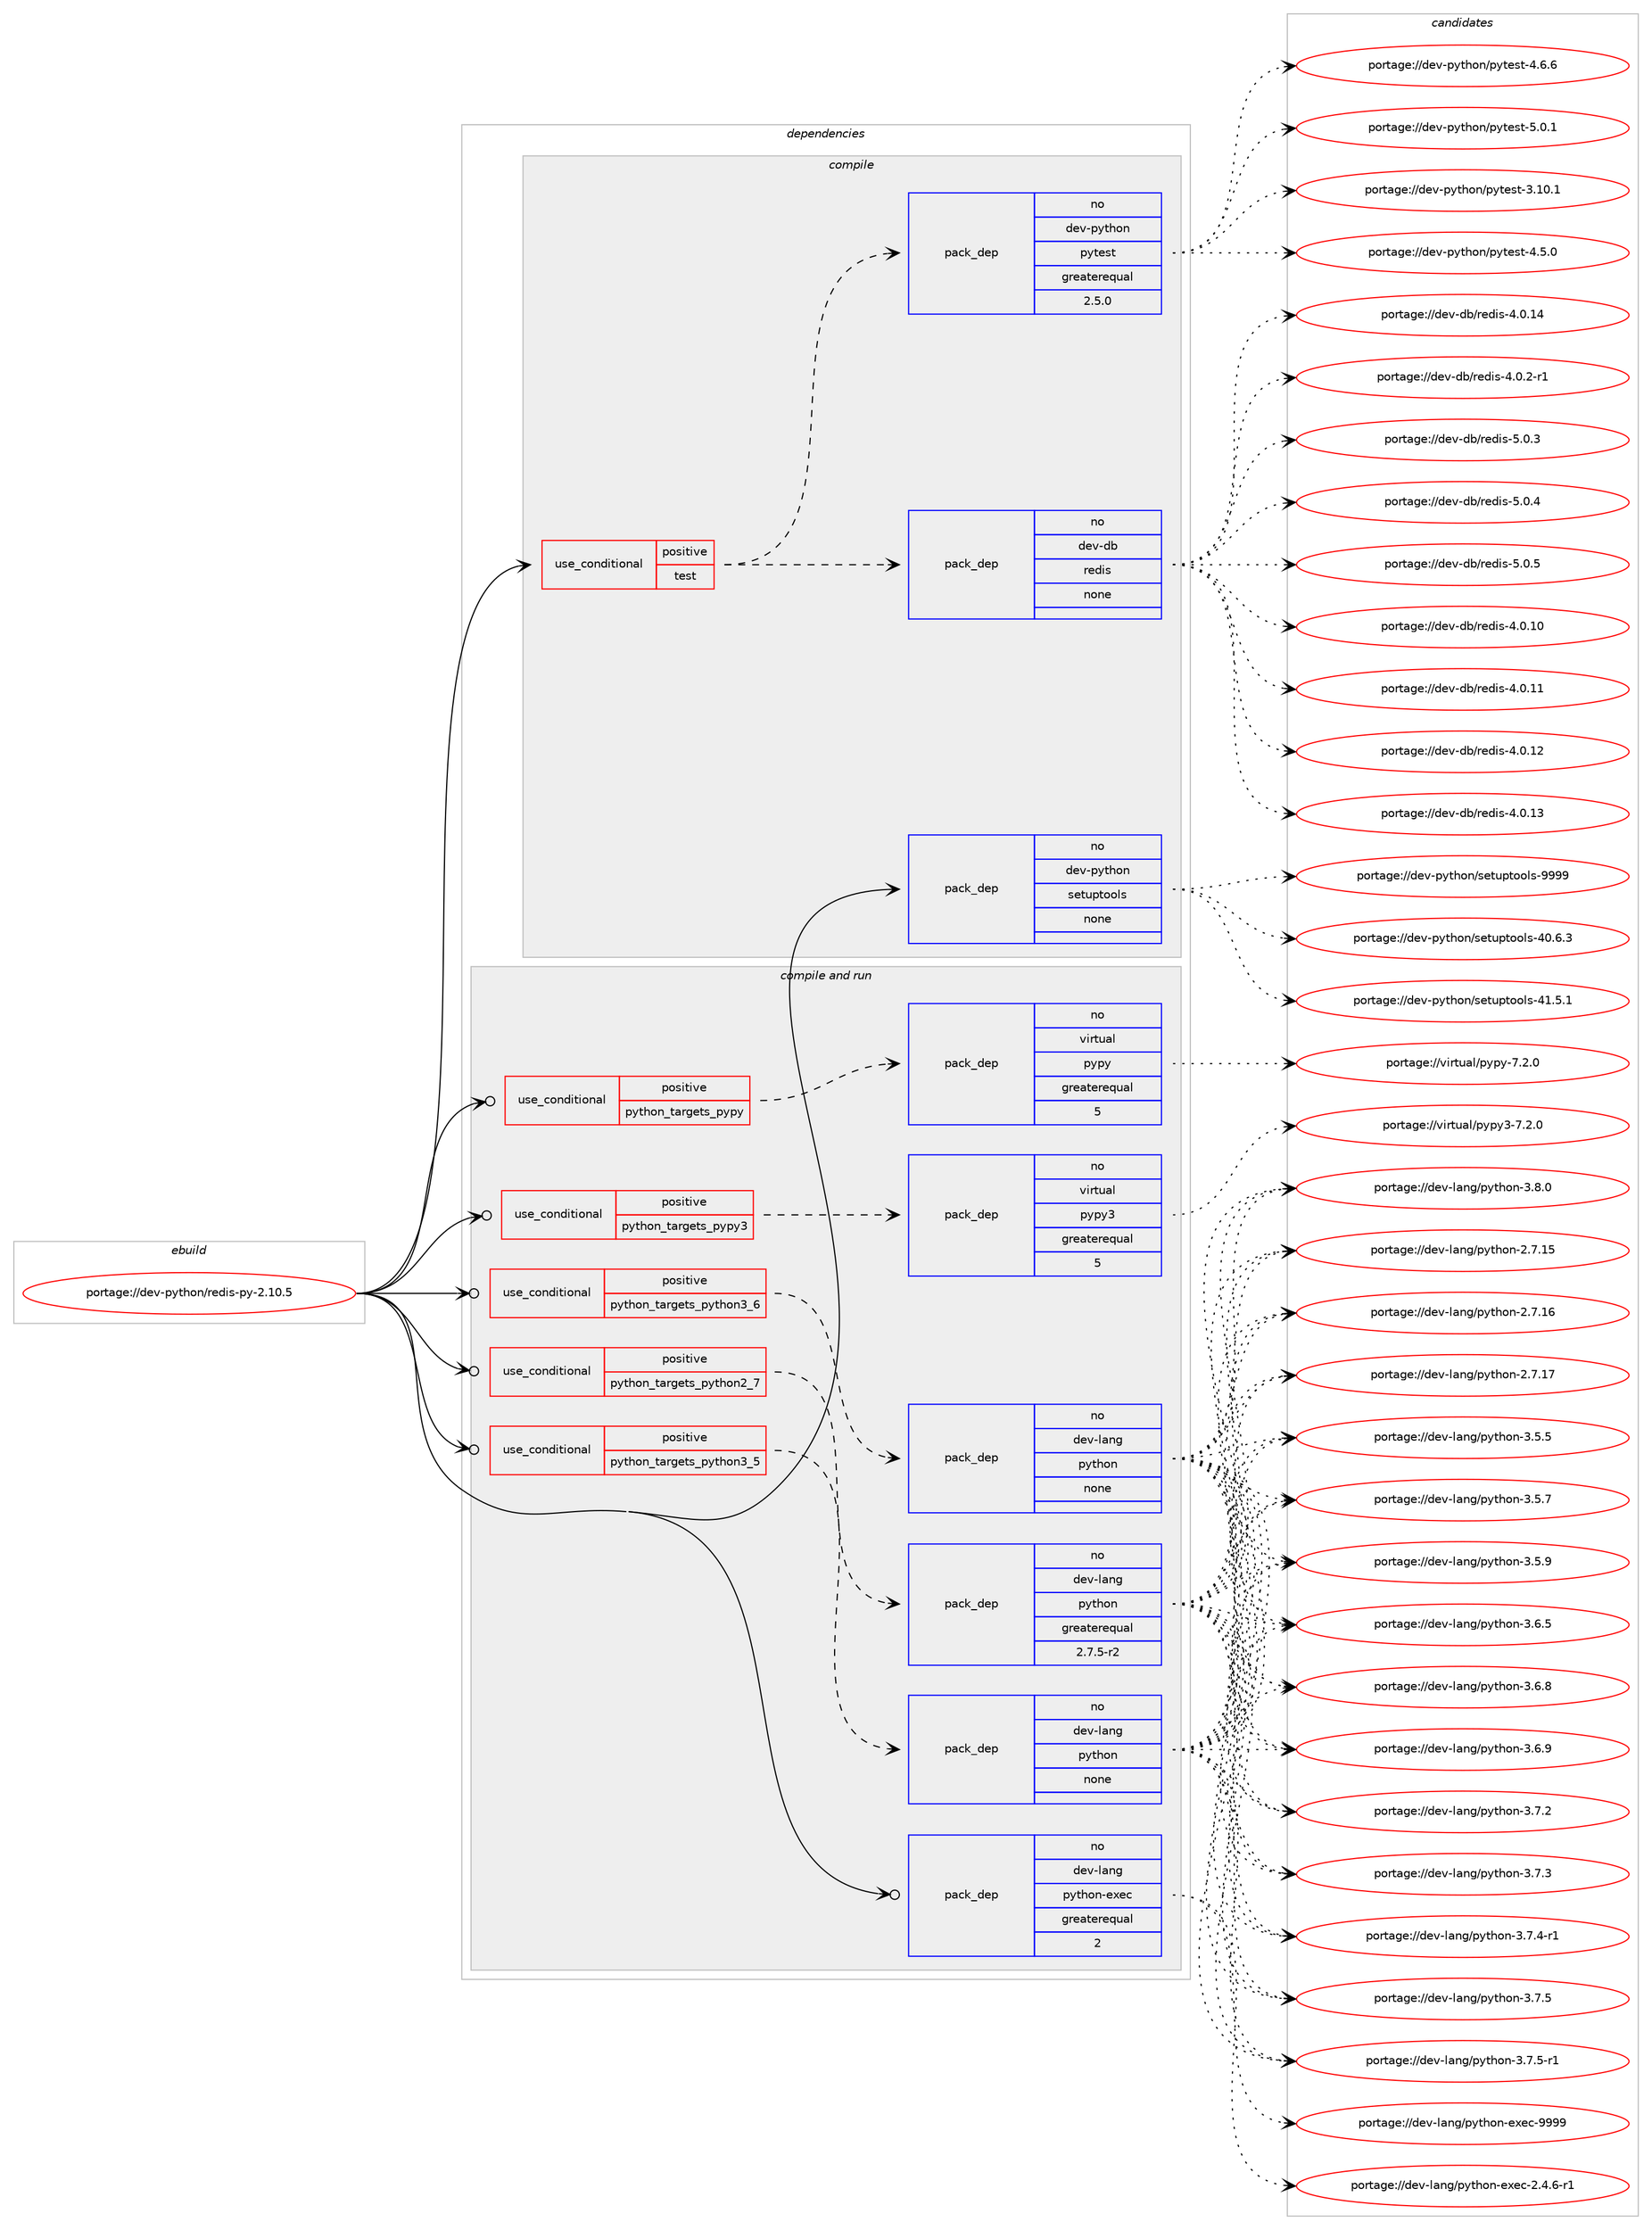 digraph prolog {

# *************
# Graph options
# *************

newrank=true;
concentrate=true;
compound=true;
graph [rankdir=LR,fontname=Helvetica,fontsize=10,ranksep=1.5];#, ranksep=2.5, nodesep=0.2];
edge  [arrowhead=vee];
node  [fontname=Helvetica,fontsize=10];

# **********
# The ebuild
# **********

subgraph cluster_leftcol {
color=gray;
rank=same;
label=<<i>ebuild</i>>;
id [label="portage://dev-python/redis-py-2.10.5", color=red, width=4, href="../dev-python/redis-py-2.10.5.svg"];
}

# ****************
# The dependencies
# ****************

subgraph cluster_midcol {
color=gray;
label=<<i>dependencies</i>>;
subgraph cluster_compile {
fillcolor="#eeeeee";
style=filled;
label=<<i>compile</i>>;
subgraph cond37795 {
dependency169791 [label=<<TABLE BORDER="0" CELLBORDER="1" CELLSPACING="0" CELLPADDING="4"><TR><TD ROWSPAN="3" CELLPADDING="10">use_conditional</TD></TR><TR><TD>positive</TD></TR><TR><TD>test</TD></TR></TABLE>>, shape=none, color=red];
subgraph pack128595 {
dependency169792 [label=<<TABLE BORDER="0" CELLBORDER="1" CELLSPACING="0" CELLPADDING="4" WIDTH="220"><TR><TD ROWSPAN="6" CELLPADDING="30">pack_dep</TD></TR><TR><TD WIDTH="110">no</TD></TR><TR><TD>dev-db</TD></TR><TR><TD>redis</TD></TR><TR><TD>none</TD></TR><TR><TD></TD></TR></TABLE>>, shape=none, color=blue];
}
dependency169791:e -> dependency169792:w [weight=20,style="dashed",arrowhead="vee"];
subgraph pack128596 {
dependency169793 [label=<<TABLE BORDER="0" CELLBORDER="1" CELLSPACING="0" CELLPADDING="4" WIDTH="220"><TR><TD ROWSPAN="6" CELLPADDING="30">pack_dep</TD></TR><TR><TD WIDTH="110">no</TD></TR><TR><TD>dev-python</TD></TR><TR><TD>pytest</TD></TR><TR><TD>greaterequal</TD></TR><TR><TD>2.5.0</TD></TR></TABLE>>, shape=none, color=blue];
}
dependency169791:e -> dependency169793:w [weight=20,style="dashed",arrowhead="vee"];
}
id:e -> dependency169791:w [weight=20,style="solid",arrowhead="vee"];
subgraph pack128597 {
dependency169794 [label=<<TABLE BORDER="0" CELLBORDER="1" CELLSPACING="0" CELLPADDING="4" WIDTH="220"><TR><TD ROWSPAN="6" CELLPADDING="30">pack_dep</TD></TR><TR><TD WIDTH="110">no</TD></TR><TR><TD>dev-python</TD></TR><TR><TD>setuptools</TD></TR><TR><TD>none</TD></TR><TR><TD></TD></TR></TABLE>>, shape=none, color=blue];
}
id:e -> dependency169794:w [weight=20,style="solid",arrowhead="vee"];
}
subgraph cluster_compileandrun {
fillcolor="#eeeeee";
style=filled;
label=<<i>compile and run</i>>;
subgraph cond37796 {
dependency169795 [label=<<TABLE BORDER="0" CELLBORDER="1" CELLSPACING="0" CELLPADDING="4"><TR><TD ROWSPAN="3" CELLPADDING="10">use_conditional</TD></TR><TR><TD>positive</TD></TR><TR><TD>python_targets_pypy</TD></TR></TABLE>>, shape=none, color=red];
subgraph pack128598 {
dependency169796 [label=<<TABLE BORDER="0" CELLBORDER="1" CELLSPACING="0" CELLPADDING="4" WIDTH="220"><TR><TD ROWSPAN="6" CELLPADDING="30">pack_dep</TD></TR><TR><TD WIDTH="110">no</TD></TR><TR><TD>virtual</TD></TR><TR><TD>pypy</TD></TR><TR><TD>greaterequal</TD></TR><TR><TD>5</TD></TR></TABLE>>, shape=none, color=blue];
}
dependency169795:e -> dependency169796:w [weight=20,style="dashed",arrowhead="vee"];
}
id:e -> dependency169795:w [weight=20,style="solid",arrowhead="odotvee"];
subgraph cond37797 {
dependency169797 [label=<<TABLE BORDER="0" CELLBORDER="1" CELLSPACING="0" CELLPADDING="4"><TR><TD ROWSPAN="3" CELLPADDING="10">use_conditional</TD></TR><TR><TD>positive</TD></TR><TR><TD>python_targets_pypy3</TD></TR></TABLE>>, shape=none, color=red];
subgraph pack128599 {
dependency169798 [label=<<TABLE BORDER="0" CELLBORDER="1" CELLSPACING="0" CELLPADDING="4" WIDTH="220"><TR><TD ROWSPAN="6" CELLPADDING="30">pack_dep</TD></TR><TR><TD WIDTH="110">no</TD></TR><TR><TD>virtual</TD></TR><TR><TD>pypy3</TD></TR><TR><TD>greaterequal</TD></TR><TR><TD>5</TD></TR></TABLE>>, shape=none, color=blue];
}
dependency169797:e -> dependency169798:w [weight=20,style="dashed",arrowhead="vee"];
}
id:e -> dependency169797:w [weight=20,style="solid",arrowhead="odotvee"];
subgraph cond37798 {
dependency169799 [label=<<TABLE BORDER="0" CELLBORDER="1" CELLSPACING="0" CELLPADDING="4"><TR><TD ROWSPAN="3" CELLPADDING="10">use_conditional</TD></TR><TR><TD>positive</TD></TR><TR><TD>python_targets_python2_7</TD></TR></TABLE>>, shape=none, color=red];
subgraph pack128600 {
dependency169800 [label=<<TABLE BORDER="0" CELLBORDER="1" CELLSPACING="0" CELLPADDING="4" WIDTH="220"><TR><TD ROWSPAN="6" CELLPADDING="30">pack_dep</TD></TR><TR><TD WIDTH="110">no</TD></TR><TR><TD>dev-lang</TD></TR><TR><TD>python</TD></TR><TR><TD>greaterequal</TD></TR><TR><TD>2.7.5-r2</TD></TR></TABLE>>, shape=none, color=blue];
}
dependency169799:e -> dependency169800:w [weight=20,style="dashed",arrowhead="vee"];
}
id:e -> dependency169799:w [weight=20,style="solid",arrowhead="odotvee"];
subgraph cond37799 {
dependency169801 [label=<<TABLE BORDER="0" CELLBORDER="1" CELLSPACING="0" CELLPADDING="4"><TR><TD ROWSPAN="3" CELLPADDING="10">use_conditional</TD></TR><TR><TD>positive</TD></TR><TR><TD>python_targets_python3_5</TD></TR></TABLE>>, shape=none, color=red];
subgraph pack128601 {
dependency169802 [label=<<TABLE BORDER="0" CELLBORDER="1" CELLSPACING="0" CELLPADDING="4" WIDTH="220"><TR><TD ROWSPAN="6" CELLPADDING="30">pack_dep</TD></TR><TR><TD WIDTH="110">no</TD></TR><TR><TD>dev-lang</TD></TR><TR><TD>python</TD></TR><TR><TD>none</TD></TR><TR><TD></TD></TR></TABLE>>, shape=none, color=blue];
}
dependency169801:e -> dependency169802:w [weight=20,style="dashed",arrowhead="vee"];
}
id:e -> dependency169801:w [weight=20,style="solid",arrowhead="odotvee"];
subgraph cond37800 {
dependency169803 [label=<<TABLE BORDER="0" CELLBORDER="1" CELLSPACING="0" CELLPADDING="4"><TR><TD ROWSPAN="3" CELLPADDING="10">use_conditional</TD></TR><TR><TD>positive</TD></TR><TR><TD>python_targets_python3_6</TD></TR></TABLE>>, shape=none, color=red];
subgraph pack128602 {
dependency169804 [label=<<TABLE BORDER="0" CELLBORDER="1" CELLSPACING="0" CELLPADDING="4" WIDTH="220"><TR><TD ROWSPAN="6" CELLPADDING="30">pack_dep</TD></TR><TR><TD WIDTH="110">no</TD></TR><TR><TD>dev-lang</TD></TR><TR><TD>python</TD></TR><TR><TD>none</TD></TR><TR><TD></TD></TR></TABLE>>, shape=none, color=blue];
}
dependency169803:e -> dependency169804:w [weight=20,style="dashed",arrowhead="vee"];
}
id:e -> dependency169803:w [weight=20,style="solid",arrowhead="odotvee"];
subgraph pack128603 {
dependency169805 [label=<<TABLE BORDER="0" CELLBORDER="1" CELLSPACING="0" CELLPADDING="4" WIDTH="220"><TR><TD ROWSPAN="6" CELLPADDING="30">pack_dep</TD></TR><TR><TD WIDTH="110">no</TD></TR><TR><TD>dev-lang</TD></TR><TR><TD>python-exec</TD></TR><TR><TD>greaterequal</TD></TR><TR><TD>2</TD></TR></TABLE>>, shape=none, color=blue];
}
id:e -> dependency169805:w [weight=20,style="solid",arrowhead="odotvee"];
}
subgraph cluster_run {
fillcolor="#eeeeee";
style=filled;
label=<<i>run</i>>;
}
}

# **************
# The candidates
# **************

subgraph cluster_choices {
rank=same;
color=gray;
label=<<i>candidates</i>>;

subgraph choice128595 {
color=black;
nodesep=1;
choiceportage10010111845100984711410110010511545524648464948 [label="portage://dev-db/redis-4.0.10", color=red, width=4,href="../dev-db/redis-4.0.10.svg"];
choiceportage10010111845100984711410110010511545524648464949 [label="portage://dev-db/redis-4.0.11", color=red, width=4,href="../dev-db/redis-4.0.11.svg"];
choiceportage10010111845100984711410110010511545524648464950 [label="portage://dev-db/redis-4.0.12", color=red, width=4,href="../dev-db/redis-4.0.12.svg"];
choiceportage10010111845100984711410110010511545524648464951 [label="portage://dev-db/redis-4.0.13", color=red, width=4,href="../dev-db/redis-4.0.13.svg"];
choiceportage10010111845100984711410110010511545524648464952 [label="portage://dev-db/redis-4.0.14", color=red, width=4,href="../dev-db/redis-4.0.14.svg"];
choiceportage1001011184510098471141011001051154552464846504511449 [label="portage://dev-db/redis-4.0.2-r1", color=red, width=4,href="../dev-db/redis-4.0.2-r1.svg"];
choiceportage100101118451009847114101100105115455346484651 [label="portage://dev-db/redis-5.0.3", color=red, width=4,href="../dev-db/redis-5.0.3.svg"];
choiceportage100101118451009847114101100105115455346484652 [label="portage://dev-db/redis-5.0.4", color=red, width=4,href="../dev-db/redis-5.0.4.svg"];
choiceportage100101118451009847114101100105115455346484653 [label="portage://dev-db/redis-5.0.5", color=red, width=4,href="../dev-db/redis-5.0.5.svg"];
dependency169792:e -> choiceportage10010111845100984711410110010511545524648464948:w [style=dotted,weight="100"];
dependency169792:e -> choiceportage10010111845100984711410110010511545524648464949:w [style=dotted,weight="100"];
dependency169792:e -> choiceportage10010111845100984711410110010511545524648464950:w [style=dotted,weight="100"];
dependency169792:e -> choiceportage10010111845100984711410110010511545524648464951:w [style=dotted,weight="100"];
dependency169792:e -> choiceportage10010111845100984711410110010511545524648464952:w [style=dotted,weight="100"];
dependency169792:e -> choiceportage1001011184510098471141011001051154552464846504511449:w [style=dotted,weight="100"];
dependency169792:e -> choiceportage100101118451009847114101100105115455346484651:w [style=dotted,weight="100"];
dependency169792:e -> choiceportage100101118451009847114101100105115455346484652:w [style=dotted,weight="100"];
dependency169792:e -> choiceportage100101118451009847114101100105115455346484653:w [style=dotted,weight="100"];
}
subgraph choice128596 {
color=black;
nodesep=1;
choiceportage100101118451121211161041111104711212111610111511645514649484649 [label="portage://dev-python/pytest-3.10.1", color=red, width=4,href="../dev-python/pytest-3.10.1.svg"];
choiceportage1001011184511212111610411111047112121116101115116455246534648 [label="portage://dev-python/pytest-4.5.0", color=red, width=4,href="../dev-python/pytest-4.5.0.svg"];
choiceportage1001011184511212111610411111047112121116101115116455246544654 [label="portage://dev-python/pytest-4.6.6", color=red, width=4,href="../dev-python/pytest-4.6.6.svg"];
choiceportage1001011184511212111610411111047112121116101115116455346484649 [label="portage://dev-python/pytest-5.0.1", color=red, width=4,href="../dev-python/pytest-5.0.1.svg"];
dependency169793:e -> choiceportage100101118451121211161041111104711212111610111511645514649484649:w [style=dotted,weight="100"];
dependency169793:e -> choiceportage1001011184511212111610411111047112121116101115116455246534648:w [style=dotted,weight="100"];
dependency169793:e -> choiceportage1001011184511212111610411111047112121116101115116455246544654:w [style=dotted,weight="100"];
dependency169793:e -> choiceportage1001011184511212111610411111047112121116101115116455346484649:w [style=dotted,weight="100"];
}
subgraph choice128597 {
color=black;
nodesep=1;
choiceportage100101118451121211161041111104711510111611711211611111110811545524846544651 [label="portage://dev-python/setuptools-40.6.3", color=red, width=4,href="../dev-python/setuptools-40.6.3.svg"];
choiceportage100101118451121211161041111104711510111611711211611111110811545524946534649 [label="portage://dev-python/setuptools-41.5.1", color=red, width=4,href="../dev-python/setuptools-41.5.1.svg"];
choiceportage10010111845112121116104111110471151011161171121161111111081154557575757 [label="portage://dev-python/setuptools-9999", color=red, width=4,href="../dev-python/setuptools-9999.svg"];
dependency169794:e -> choiceportage100101118451121211161041111104711510111611711211611111110811545524846544651:w [style=dotted,weight="100"];
dependency169794:e -> choiceportage100101118451121211161041111104711510111611711211611111110811545524946534649:w [style=dotted,weight="100"];
dependency169794:e -> choiceportage10010111845112121116104111110471151011161171121161111111081154557575757:w [style=dotted,weight="100"];
}
subgraph choice128598 {
color=black;
nodesep=1;
choiceportage1181051141161179710847112121112121455546504648 [label="portage://virtual/pypy-7.2.0", color=red, width=4,href="../virtual/pypy-7.2.0.svg"];
dependency169796:e -> choiceportage1181051141161179710847112121112121455546504648:w [style=dotted,weight="100"];
}
subgraph choice128599 {
color=black;
nodesep=1;
choiceportage118105114116117971084711212111212151455546504648 [label="portage://virtual/pypy3-7.2.0", color=red, width=4,href="../virtual/pypy3-7.2.0.svg"];
dependency169798:e -> choiceportage118105114116117971084711212111212151455546504648:w [style=dotted,weight="100"];
}
subgraph choice128600 {
color=black;
nodesep=1;
choiceportage10010111845108971101034711212111610411111045504655464953 [label="portage://dev-lang/python-2.7.15", color=red, width=4,href="../dev-lang/python-2.7.15.svg"];
choiceportage10010111845108971101034711212111610411111045504655464954 [label="portage://dev-lang/python-2.7.16", color=red, width=4,href="../dev-lang/python-2.7.16.svg"];
choiceportage10010111845108971101034711212111610411111045504655464955 [label="portage://dev-lang/python-2.7.17", color=red, width=4,href="../dev-lang/python-2.7.17.svg"];
choiceportage100101118451089711010347112121116104111110455146534653 [label="portage://dev-lang/python-3.5.5", color=red, width=4,href="../dev-lang/python-3.5.5.svg"];
choiceportage100101118451089711010347112121116104111110455146534655 [label="portage://dev-lang/python-3.5.7", color=red, width=4,href="../dev-lang/python-3.5.7.svg"];
choiceportage100101118451089711010347112121116104111110455146534657 [label="portage://dev-lang/python-3.5.9", color=red, width=4,href="../dev-lang/python-3.5.9.svg"];
choiceportage100101118451089711010347112121116104111110455146544653 [label="portage://dev-lang/python-3.6.5", color=red, width=4,href="../dev-lang/python-3.6.5.svg"];
choiceportage100101118451089711010347112121116104111110455146544656 [label="portage://dev-lang/python-3.6.8", color=red, width=4,href="../dev-lang/python-3.6.8.svg"];
choiceportage100101118451089711010347112121116104111110455146544657 [label="portage://dev-lang/python-3.6.9", color=red, width=4,href="../dev-lang/python-3.6.9.svg"];
choiceportage100101118451089711010347112121116104111110455146554650 [label="portage://dev-lang/python-3.7.2", color=red, width=4,href="../dev-lang/python-3.7.2.svg"];
choiceportage100101118451089711010347112121116104111110455146554651 [label="portage://dev-lang/python-3.7.3", color=red, width=4,href="../dev-lang/python-3.7.3.svg"];
choiceportage1001011184510897110103471121211161041111104551465546524511449 [label="portage://dev-lang/python-3.7.4-r1", color=red, width=4,href="../dev-lang/python-3.7.4-r1.svg"];
choiceportage100101118451089711010347112121116104111110455146554653 [label="portage://dev-lang/python-3.7.5", color=red, width=4,href="../dev-lang/python-3.7.5.svg"];
choiceportage1001011184510897110103471121211161041111104551465546534511449 [label="portage://dev-lang/python-3.7.5-r1", color=red, width=4,href="../dev-lang/python-3.7.5-r1.svg"];
choiceportage100101118451089711010347112121116104111110455146564648 [label="portage://dev-lang/python-3.8.0", color=red, width=4,href="../dev-lang/python-3.8.0.svg"];
dependency169800:e -> choiceportage10010111845108971101034711212111610411111045504655464953:w [style=dotted,weight="100"];
dependency169800:e -> choiceportage10010111845108971101034711212111610411111045504655464954:w [style=dotted,weight="100"];
dependency169800:e -> choiceportage10010111845108971101034711212111610411111045504655464955:w [style=dotted,weight="100"];
dependency169800:e -> choiceportage100101118451089711010347112121116104111110455146534653:w [style=dotted,weight="100"];
dependency169800:e -> choiceportage100101118451089711010347112121116104111110455146534655:w [style=dotted,weight="100"];
dependency169800:e -> choiceportage100101118451089711010347112121116104111110455146534657:w [style=dotted,weight="100"];
dependency169800:e -> choiceportage100101118451089711010347112121116104111110455146544653:w [style=dotted,weight="100"];
dependency169800:e -> choiceportage100101118451089711010347112121116104111110455146544656:w [style=dotted,weight="100"];
dependency169800:e -> choiceportage100101118451089711010347112121116104111110455146544657:w [style=dotted,weight="100"];
dependency169800:e -> choiceportage100101118451089711010347112121116104111110455146554650:w [style=dotted,weight="100"];
dependency169800:e -> choiceportage100101118451089711010347112121116104111110455146554651:w [style=dotted,weight="100"];
dependency169800:e -> choiceportage1001011184510897110103471121211161041111104551465546524511449:w [style=dotted,weight="100"];
dependency169800:e -> choiceportage100101118451089711010347112121116104111110455146554653:w [style=dotted,weight="100"];
dependency169800:e -> choiceportage1001011184510897110103471121211161041111104551465546534511449:w [style=dotted,weight="100"];
dependency169800:e -> choiceportage100101118451089711010347112121116104111110455146564648:w [style=dotted,weight="100"];
}
subgraph choice128601 {
color=black;
nodesep=1;
choiceportage10010111845108971101034711212111610411111045504655464953 [label="portage://dev-lang/python-2.7.15", color=red, width=4,href="../dev-lang/python-2.7.15.svg"];
choiceportage10010111845108971101034711212111610411111045504655464954 [label="portage://dev-lang/python-2.7.16", color=red, width=4,href="../dev-lang/python-2.7.16.svg"];
choiceportage10010111845108971101034711212111610411111045504655464955 [label="portage://dev-lang/python-2.7.17", color=red, width=4,href="../dev-lang/python-2.7.17.svg"];
choiceportage100101118451089711010347112121116104111110455146534653 [label="portage://dev-lang/python-3.5.5", color=red, width=4,href="../dev-lang/python-3.5.5.svg"];
choiceportage100101118451089711010347112121116104111110455146534655 [label="portage://dev-lang/python-3.5.7", color=red, width=4,href="../dev-lang/python-3.5.7.svg"];
choiceportage100101118451089711010347112121116104111110455146534657 [label="portage://dev-lang/python-3.5.9", color=red, width=4,href="../dev-lang/python-3.5.9.svg"];
choiceportage100101118451089711010347112121116104111110455146544653 [label="portage://dev-lang/python-3.6.5", color=red, width=4,href="../dev-lang/python-3.6.5.svg"];
choiceportage100101118451089711010347112121116104111110455146544656 [label="portage://dev-lang/python-3.6.8", color=red, width=4,href="../dev-lang/python-3.6.8.svg"];
choiceportage100101118451089711010347112121116104111110455146544657 [label="portage://dev-lang/python-3.6.9", color=red, width=4,href="../dev-lang/python-3.6.9.svg"];
choiceportage100101118451089711010347112121116104111110455146554650 [label="portage://dev-lang/python-3.7.2", color=red, width=4,href="../dev-lang/python-3.7.2.svg"];
choiceportage100101118451089711010347112121116104111110455146554651 [label="portage://dev-lang/python-3.7.3", color=red, width=4,href="../dev-lang/python-3.7.3.svg"];
choiceportage1001011184510897110103471121211161041111104551465546524511449 [label="portage://dev-lang/python-3.7.4-r1", color=red, width=4,href="../dev-lang/python-3.7.4-r1.svg"];
choiceportage100101118451089711010347112121116104111110455146554653 [label="portage://dev-lang/python-3.7.5", color=red, width=4,href="../dev-lang/python-3.7.5.svg"];
choiceportage1001011184510897110103471121211161041111104551465546534511449 [label="portage://dev-lang/python-3.7.5-r1", color=red, width=4,href="../dev-lang/python-3.7.5-r1.svg"];
choiceportage100101118451089711010347112121116104111110455146564648 [label="portage://dev-lang/python-3.8.0", color=red, width=4,href="../dev-lang/python-3.8.0.svg"];
dependency169802:e -> choiceportage10010111845108971101034711212111610411111045504655464953:w [style=dotted,weight="100"];
dependency169802:e -> choiceportage10010111845108971101034711212111610411111045504655464954:w [style=dotted,weight="100"];
dependency169802:e -> choiceportage10010111845108971101034711212111610411111045504655464955:w [style=dotted,weight="100"];
dependency169802:e -> choiceportage100101118451089711010347112121116104111110455146534653:w [style=dotted,weight="100"];
dependency169802:e -> choiceportage100101118451089711010347112121116104111110455146534655:w [style=dotted,weight="100"];
dependency169802:e -> choiceportage100101118451089711010347112121116104111110455146534657:w [style=dotted,weight="100"];
dependency169802:e -> choiceportage100101118451089711010347112121116104111110455146544653:w [style=dotted,weight="100"];
dependency169802:e -> choiceportage100101118451089711010347112121116104111110455146544656:w [style=dotted,weight="100"];
dependency169802:e -> choiceportage100101118451089711010347112121116104111110455146544657:w [style=dotted,weight="100"];
dependency169802:e -> choiceportage100101118451089711010347112121116104111110455146554650:w [style=dotted,weight="100"];
dependency169802:e -> choiceportage100101118451089711010347112121116104111110455146554651:w [style=dotted,weight="100"];
dependency169802:e -> choiceportage1001011184510897110103471121211161041111104551465546524511449:w [style=dotted,weight="100"];
dependency169802:e -> choiceportage100101118451089711010347112121116104111110455146554653:w [style=dotted,weight="100"];
dependency169802:e -> choiceportage1001011184510897110103471121211161041111104551465546534511449:w [style=dotted,weight="100"];
dependency169802:e -> choiceportage100101118451089711010347112121116104111110455146564648:w [style=dotted,weight="100"];
}
subgraph choice128602 {
color=black;
nodesep=1;
choiceportage10010111845108971101034711212111610411111045504655464953 [label="portage://dev-lang/python-2.7.15", color=red, width=4,href="../dev-lang/python-2.7.15.svg"];
choiceportage10010111845108971101034711212111610411111045504655464954 [label="portage://dev-lang/python-2.7.16", color=red, width=4,href="../dev-lang/python-2.7.16.svg"];
choiceportage10010111845108971101034711212111610411111045504655464955 [label="portage://dev-lang/python-2.7.17", color=red, width=4,href="../dev-lang/python-2.7.17.svg"];
choiceportage100101118451089711010347112121116104111110455146534653 [label="portage://dev-lang/python-3.5.5", color=red, width=4,href="../dev-lang/python-3.5.5.svg"];
choiceportage100101118451089711010347112121116104111110455146534655 [label="portage://dev-lang/python-3.5.7", color=red, width=4,href="../dev-lang/python-3.5.7.svg"];
choiceportage100101118451089711010347112121116104111110455146534657 [label="portage://dev-lang/python-3.5.9", color=red, width=4,href="../dev-lang/python-3.5.9.svg"];
choiceportage100101118451089711010347112121116104111110455146544653 [label="portage://dev-lang/python-3.6.5", color=red, width=4,href="../dev-lang/python-3.6.5.svg"];
choiceportage100101118451089711010347112121116104111110455146544656 [label="portage://dev-lang/python-3.6.8", color=red, width=4,href="../dev-lang/python-3.6.8.svg"];
choiceportage100101118451089711010347112121116104111110455146544657 [label="portage://dev-lang/python-3.6.9", color=red, width=4,href="../dev-lang/python-3.6.9.svg"];
choiceportage100101118451089711010347112121116104111110455146554650 [label="portage://dev-lang/python-3.7.2", color=red, width=4,href="../dev-lang/python-3.7.2.svg"];
choiceportage100101118451089711010347112121116104111110455146554651 [label="portage://dev-lang/python-3.7.3", color=red, width=4,href="../dev-lang/python-3.7.3.svg"];
choiceportage1001011184510897110103471121211161041111104551465546524511449 [label="portage://dev-lang/python-3.7.4-r1", color=red, width=4,href="../dev-lang/python-3.7.4-r1.svg"];
choiceportage100101118451089711010347112121116104111110455146554653 [label="portage://dev-lang/python-3.7.5", color=red, width=4,href="../dev-lang/python-3.7.5.svg"];
choiceportage1001011184510897110103471121211161041111104551465546534511449 [label="portage://dev-lang/python-3.7.5-r1", color=red, width=4,href="../dev-lang/python-3.7.5-r1.svg"];
choiceportage100101118451089711010347112121116104111110455146564648 [label="portage://dev-lang/python-3.8.0", color=red, width=4,href="../dev-lang/python-3.8.0.svg"];
dependency169804:e -> choiceportage10010111845108971101034711212111610411111045504655464953:w [style=dotted,weight="100"];
dependency169804:e -> choiceportage10010111845108971101034711212111610411111045504655464954:w [style=dotted,weight="100"];
dependency169804:e -> choiceportage10010111845108971101034711212111610411111045504655464955:w [style=dotted,weight="100"];
dependency169804:e -> choiceportage100101118451089711010347112121116104111110455146534653:w [style=dotted,weight="100"];
dependency169804:e -> choiceportage100101118451089711010347112121116104111110455146534655:w [style=dotted,weight="100"];
dependency169804:e -> choiceportage100101118451089711010347112121116104111110455146534657:w [style=dotted,weight="100"];
dependency169804:e -> choiceportage100101118451089711010347112121116104111110455146544653:w [style=dotted,weight="100"];
dependency169804:e -> choiceportage100101118451089711010347112121116104111110455146544656:w [style=dotted,weight="100"];
dependency169804:e -> choiceportage100101118451089711010347112121116104111110455146544657:w [style=dotted,weight="100"];
dependency169804:e -> choiceportage100101118451089711010347112121116104111110455146554650:w [style=dotted,weight="100"];
dependency169804:e -> choiceportage100101118451089711010347112121116104111110455146554651:w [style=dotted,weight="100"];
dependency169804:e -> choiceportage1001011184510897110103471121211161041111104551465546524511449:w [style=dotted,weight="100"];
dependency169804:e -> choiceportage100101118451089711010347112121116104111110455146554653:w [style=dotted,weight="100"];
dependency169804:e -> choiceportage1001011184510897110103471121211161041111104551465546534511449:w [style=dotted,weight="100"];
dependency169804:e -> choiceportage100101118451089711010347112121116104111110455146564648:w [style=dotted,weight="100"];
}
subgraph choice128603 {
color=black;
nodesep=1;
choiceportage10010111845108971101034711212111610411111045101120101994550465246544511449 [label="portage://dev-lang/python-exec-2.4.6-r1", color=red, width=4,href="../dev-lang/python-exec-2.4.6-r1.svg"];
choiceportage10010111845108971101034711212111610411111045101120101994557575757 [label="portage://dev-lang/python-exec-9999", color=red, width=4,href="../dev-lang/python-exec-9999.svg"];
dependency169805:e -> choiceportage10010111845108971101034711212111610411111045101120101994550465246544511449:w [style=dotted,weight="100"];
dependency169805:e -> choiceportage10010111845108971101034711212111610411111045101120101994557575757:w [style=dotted,weight="100"];
}
}

}
